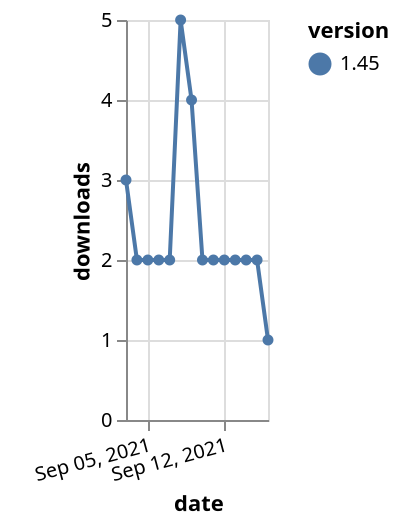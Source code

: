 {"$schema": "https://vega.github.io/schema/vega-lite/v5.json", "description": "A simple bar chart with embedded data.", "data": {"values": [{"date": "2021-09-03", "total": 3142, "delta": 3, "version": "1.45"}, {"date": "2021-09-04", "total": 3144, "delta": 2, "version": "1.45"}, {"date": "2021-09-05", "total": 3146, "delta": 2, "version": "1.45"}, {"date": "2021-09-06", "total": 3148, "delta": 2, "version": "1.45"}, {"date": "2021-09-07", "total": 3150, "delta": 2, "version": "1.45"}, {"date": "2021-09-08", "total": 3155, "delta": 5, "version": "1.45"}, {"date": "2021-09-09", "total": 3159, "delta": 4, "version": "1.45"}, {"date": "2021-09-10", "total": 3161, "delta": 2, "version": "1.45"}, {"date": "2021-09-11", "total": 3163, "delta": 2, "version": "1.45"}, {"date": "2021-09-12", "total": 3165, "delta": 2, "version": "1.45"}, {"date": "2021-09-13", "total": 3167, "delta": 2, "version": "1.45"}, {"date": "2021-09-14", "total": 3169, "delta": 2, "version": "1.45"}, {"date": "2021-09-15", "total": 3171, "delta": 2, "version": "1.45"}, {"date": "2021-09-16", "total": 3172, "delta": 1, "version": "1.45"}]}, "width": "container", "mark": {"type": "line", "point": {"filled": true}}, "encoding": {"x": {"field": "date", "type": "temporal", "timeUnit": "yearmonthdate", "title": "date", "axis": {"labelAngle": -15}}, "y": {"field": "delta", "type": "quantitative", "title": "downloads"}, "color": {"field": "version", "type": "nominal"}, "tooltip": {"field": "delta"}}}